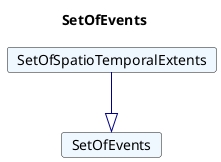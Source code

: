 @startuml
Title SetOfEvents 

Card SetOfEvents #F0F8FF [
SetOfEvents
]
Card SetOfSpatioTemporalExtents #F0F8FF [
SetOfSpatioTemporalExtents
]
SetOfSpatioTemporalExtents --|> SetOfEvents  #00008B 
@enduml